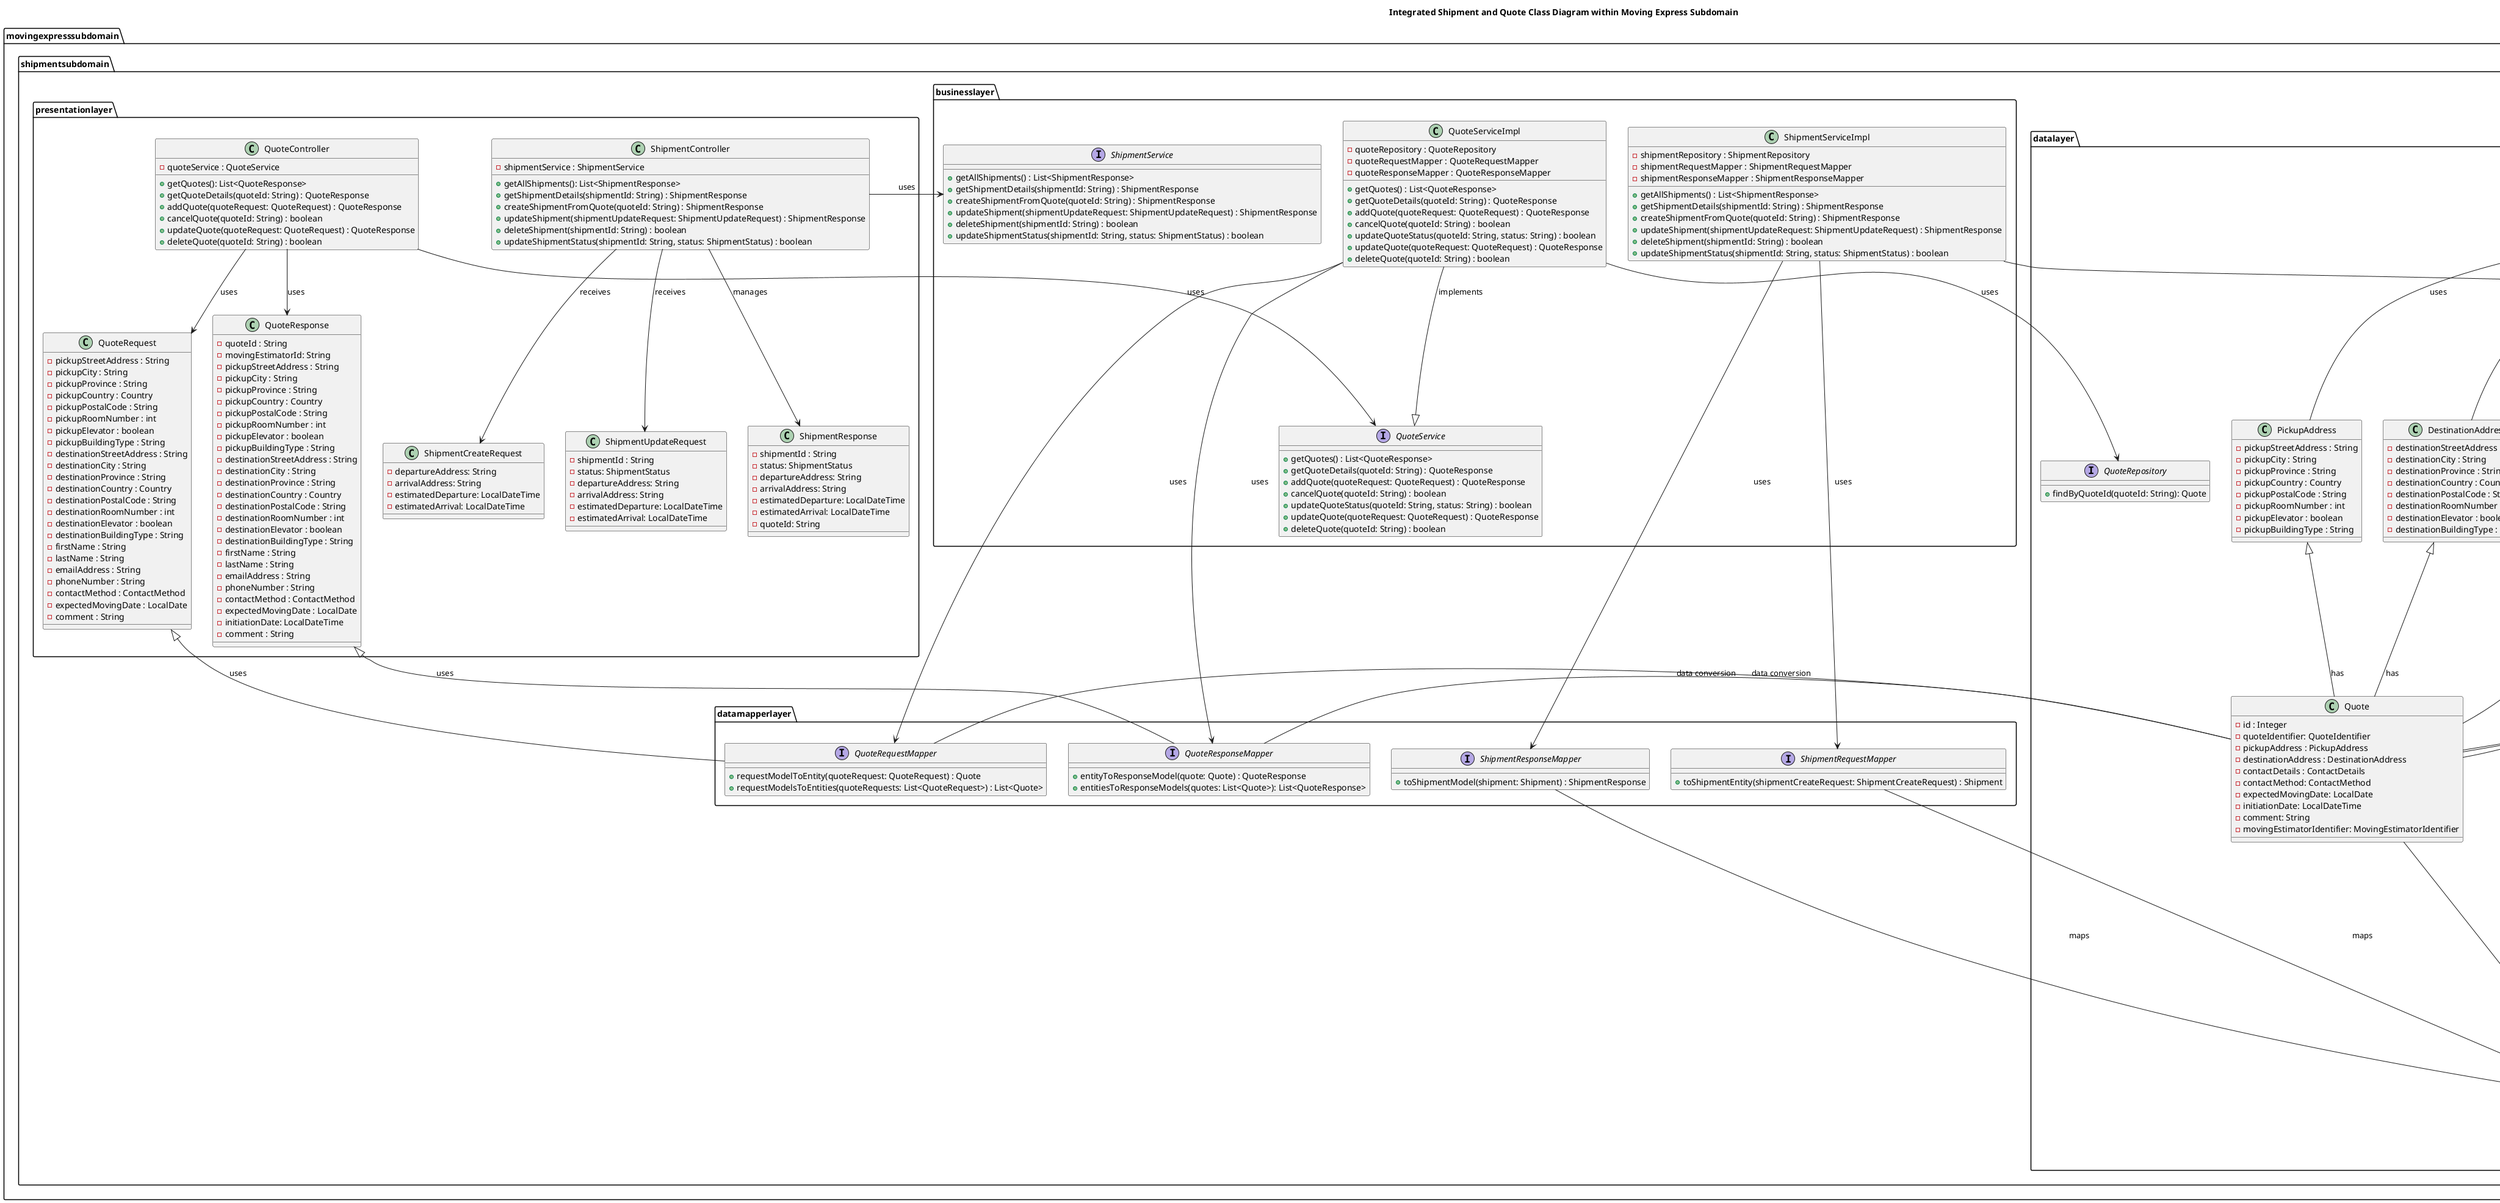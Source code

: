 @startuml
title Integrated Shipment and Quote Class Diagram within Moving Express Subdomain

package "movingexpresssubdomain" {

    package "shipmentsubdomain" {

        package "businesslayer" {
            interface ShipmentService {
                + getAllShipments() : List<ShipmentResponse>
                + getShipmentDetails(shipmentId: String) : ShipmentResponse
                + createShipmentFromQuote(quoteId: String) : ShipmentResponse
                + updateShipment(shipmentUpdateRequest: ShipmentUpdateRequest) : ShipmentResponse
                + deleteShipment(shipmentId: String) : boolean
                + updateShipmentStatus(shipmentId: String, status: ShipmentStatus) : boolean
            }

            class ShipmentServiceImpl {
                - shipmentRepository : ShipmentRepository
                - shipmentRequestMapper : ShipmentRequestMapper
                - shipmentResponseMapper : ShipmentResponseMapper
                + getAllShipments() : List<ShipmentResponse>
                + getShipmentDetails(shipmentId: String) : ShipmentResponse
                + createShipmentFromQuote(quoteId: String) : ShipmentResponse
                + updateShipment(shipmentUpdateRequest: ShipmentUpdateRequest) : ShipmentResponse
                + deleteShipment(shipmentId: String) : boolean
                + updateShipmentStatus(shipmentId: String, status: ShipmentStatus) : boolean
            }

            interface QuoteService {
                + getQuotes() : List<QuoteResponse>
                + getQuoteDetails(quoteId: String) : QuoteResponse
                + addQuote(quoteRequest: QuoteRequest) : QuoteResponse
                + cancelQuote(quoteId: String) : boolean
                + updateQuoteStatus(quoteId: String, status: String) : boolean
                + updateQuote(quoteRequest: QuoteRequest) : QuoteResponse
                + deleteQuote(quoteId: String) : boolean
            }

            class QuoteServiceImpl {
                - quoteRepository : QuoteRepository
                - quoteRequestMapper : QuoteRequestMapper
                - quoteResponseMapper : QuoteResponseMapper
                + getQuotes() : List<QuoteResponse>
                + getQuoteDetails(quoteId: String) : QuoteResponse
                + addQuote(quoteRequest: QuoteRequest) : QuoteResponse
                + cancelQuote(quoteId: String) : boolean
                + updateQuoteStatus(quoteId: String, status: String) : boolean
                + updateQuote(quoteRequest: QuoteRequest) : QuoteResponse
                + deleteQuote(quoteId: String) : boolean
            }
        }

        package "datalayer" {
            class Shipment {
                - id : Integer
                - shipmentId: String
                - status: ShipmentStatus
                - departureAddress: String
                - arrivalAddress: String
                - estimatedDeparture: LocalDateTime
                - estimatedArrival: LocalDateTime
                - quoteId: String
            }

            class Quote {
                - id : Integer
                - quoteIdentifier: QuoteIdentifier
                - pickupAddress : PickupAddress
                - destinationAddress : DestinationAddress
                - contactDetails : ContactDetails
                - contactMethod: ContactMethod
                - expectedMovingDate: LocalDate
                - initiationDate: LocalDateTime
                - comment: String
                - movingEstimatorIdentifier: MovingEstimatorIdentifier
            }

            class ShipmentIdentifier {
                - shipmentId : String
            }

            class MovingEstimatorIdentifier {
                - movingEstimatorId : String
            }

            class QuoteIdentifier {
                - quoteId : String
            }

            interface ShipmentRepository {
                + findById(shipmentId: String): Shipment
                + findByQuoteId(quoteId: String): Shipment
                + save(shipment: Shipment): Shipment
                + deleteById(shipmentId: String): void
            }

            interface QuoteRepository {
                + findByQuoteId(quoteId: String): Quote
            }

            enum ShipmentStatus {
                IN_TRANSITION
                LOADED
                UNLOADED
                AWAITING_PICKUP
                IN_CUSTOMS
                DELIVERED
                CANCELED
            }

            enum ContactMethod {
                EMAIL
                PHONE_NUMBER
                BOTH
            }

            enum Country {
                USA
                CA
            }

            class PickupAddress {
                - pickupStreetAddress : String
                - pickupCity : String
                - pickupProvince : String
                - pickupCountry : Country
                - pickupPostalCode : String
                - pickupRoomNumber : int
                - pickupElevator : boolean
                - pickupBuildingType : String
            }

            class DestinationAddress {
                - destinationStreetAddress : String
                - destinationCity : String
                - destinationProvince : String
                - destinationCountry : Country
                - destinationPostalCode : String
                - destinationRoomNumber : int
                - destinationElevator : boolean
                - destinationBuildingType : String
            }

            class ContactDetails {
                - firstName : String
                - lastName : String
                - emailAddress : String
                - phoneNumber : String
            }
        }

        package "datamapperlayer" {
            interface ShipmentRequestMapper {
                + toShipmentEntity(shipmentCreateRequest: ShipmentCreateRequest) : Shipment
            }

            interface ShipmentResponseMapper {
                + toShipmentModel(shipment: Shipment) : ShipmentResponse
            }

            interface QuoteRequestMapper {
                + requestModelToEntity(quoteRequest: QuoteRequest) : Quote
                + requestModelsToEntities(quoteRequests: List<QuoteRequest>) : List<Quote>
            }

            interface QuoteResponseMapper {
                + entityToResponseModel(quote: Quote) : QuoteResponse
                + entitiesToResponseModels(quotes: List<Quote>): List<QuoteResponse>
            }
        }

        package "presentationlayer" {
            class ShipmentResponse {
                - shipmentId : String
                - status: ShipmentStatus
                - departureAddress: String
                - arrivalAddress: String
                - estimatedDeparture: LocalDateTime
                - estimatedArrival: LocalDateTime
                - quoteId: String
            }

            class ShipmentCreateRequest {
                - departureAddress: String
                - arrivalAddress: String
                - estimatedDeparture: LocalDateTime
                - estimatedArrival: LocalDateTime
            }

            class ShipmentUpdateRequest {
                - shipmentId : String
                - status: ShipmentStatus
                - departureAddress: String
                - arrivalAddress: String
                - estimatedDeparture: LocalDateTime
                - estimatedArrival: LocalDateTime
            }

            class ShipmentController {
                - shipmentService : ShipmentService
                + getAllShipments(): List<ShipmentResponse>
                + getShipmentDetails(shipmentId: String) : ShipmentResponse
                + createShipmentFromQuote(quoteId: String) : ShipmentResponse
                + updateShipment(shipmentUpdateRequest: ShipmentUpdateRequest) : ShipmentResponse
                + deleteShipment(shipmentId: String) : boolean
                + updateShipmentStatus(shipmentId: String, status: ShipmentStatus) : boolean
            }

            class QuoteRequest {
                - pickupStreetAddress : String
                - pickupCity : String
                - pickupProvince : String
                - pickupCountry : Country
                - pickupPostalCode : String
                - pickupRoomNumber : int
                - pickupElevator : boolean
                - pickupBuildingType : String
                - destinationStreetAddress : String
                - destinationCity : String
                - destinationProvince : String
                - destinationCountry : Country
                - destinationPostalCode : String
                - destinationRoomNumber : int
                - destinationElevator : boolean
                - destinationBuildingType : String
                - firstName : String
                - lastName : String
                - emailAddress : String
                - phoneNumber : String
                - contactMethod : ContactMethod
                - expectedMovingDate : LocalDate
                - comment : String
            }

            class QuoteResponse {
                - quoteId : String
                - movingEstimatorId: String
                - pickupStreetAddress : String
                - pickupCity : String
                - pickupProvince : String
                - pickupCountry : Country
                - pickupPostalCode : String
                - pickupRoomNumber : int
                - pickupElevator : boolean
                - pickupBuildingType : String
                - destinationStreetAddress : String
                - destinationCity : String
                - destinationProvince : String
                - destinationCountry : Country
                - destinationPostalCode : String
                - destinationRoomNumber : int
                - destinationElevator : boolean
                - destinationBuildingType : String
                - firstName : String
                - lastName : String
                - emailAddress : String
                - phoneNumber : String
                - contactMethod : ContactMethod
                - expectedMovingDate : LocalDate
                - initiationDate: LocalDateTime
                - comment : String
            }

            class QuoteController {
                - quoteService : QuoteService
                + getQuotes(): List<QuoteResponse>
                + getQuoteDetails(quoteId: String) : QuoteResponse
                + addQuote(quoteRequest: QuoteRequest) : QuoteResponse
                + cancelQuote(quoteId: String) : boolean
                + updateQuote(quoteRequest: QuoteRequest) : QuoteResponse
                + deleteQuote(quoteId: String) : boolean
            }
        }

        ' Relationships
        ShipmentServiceImpl -down-> ShipmentRepository : uses
        ShipmentServiceImpl -down-> ShipmentRequestMapper : uses
        ShipmentServiceImpl -down-> ShipmentResponseMapper : uses
        ShipmentRequestMapper -left-> Shipment : maps
        ShipmentResponseMapper -right-> Shipment : maps
        ShipmentRepository -[hidden]-> Shipment : stores
        Shipment -up-^ ShipmentIdentifier : identified by
        Shipment -up-^ ShipmentStatus : has status
        Shipment -up-^ Country : uses
        ShipmentController -right-> ShipmentService : uses
        ShipmentController -down-> ShipmentResponse : manages
        ShipmentController -down-> ShipmentCreateRequest : receives
        ShipmentController -down-> ShipmentUpdateRequest : receives

        QuoteServiceImpl -down-|> QuoteService : implements
        QuoteServiceImpl -down-> QuoteRepository : uses
        QuoteServiceImpl -down-> QuoteRequestMapper : uses
        QuoteServiceImpl -down-> QuoteResponseMapper : uses
        QuoteRequestMapper -left- Quote : data conversion
        QuoteResponseMapper -right- Quote : data conversion
        QuoteRepository -[hidden]-> Quote : data persistence
        Quote -up-^ ContactDetails : has
        Quote -up-^ PickupAddress : has
        Quote -up-^ DestinationAddress : has
        Quote -up-^ QuoteIdentifier : has
        Quote -up-^ MovingEstimatorIdentifier : has
        Quote -up-^ ContactMethod : has
        PickupAddress -up-^ Country : uses
        DestinationAddress -up-^ Country : uses
        QuoteController -right-> QuoteService : uses
        QuoteController -down-> QuoteRequest : uses
        QuoteController -down-> QuoteResponse : uses
        QuoteRequestMapper -up-^ QuoteRequest : uses
        QuoteResponseMapper -up-^ QuoteResponse : uses
        Shipment -up-- Quote : associated with

}

@enduml

